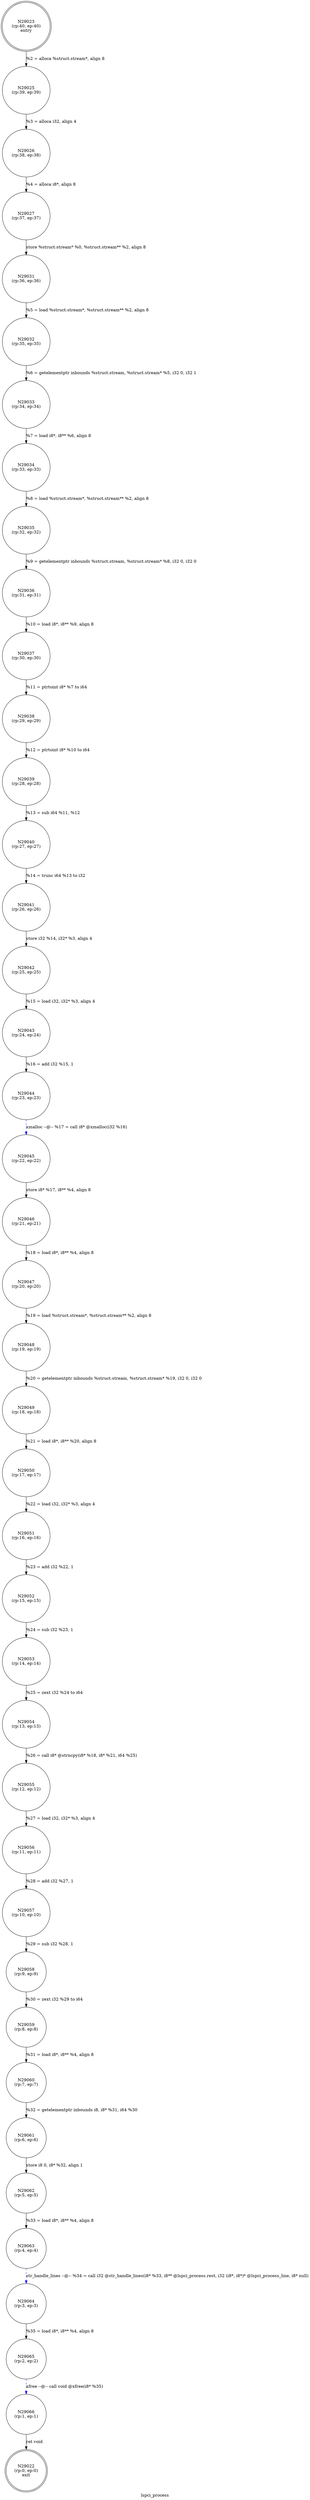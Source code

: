 digraph lspci_process {
label="lspci_process"
29022 [label="N29022\n(rp:0, ep:0)\nexit", shape="doublecircle"]
29023 [label="N29023\n(rp:40, ep:40)\nentry", shape="doublecircle"]
29023 -> 29025 [label="%2 = alloca %struct.stream*, align 8"]
29025 [label="N29025\n(rp:39, ep:39)", shape="circle"]
29025 -> 29026 [label="%3 = alloca i32, align 4"]
29026 [label="N29026\n(rp:38, ep:38)", shape="circle"]
29026 -> 29027 [label="%4 = alloca i8*, align 8"]
29027 [label="N29027\n(rp:37, ep:37)", shape="circle"]
29027 -> 29031 [label="store %struct.stream* %0, %struct.stream** %2, align 8"]
29031 [label="N29031\n(rp:36, ep:36)", shape="circle"]
29031 -> 29032 [label="%5 = load %struct.stream*, %struct.stream** %2, align 8"]
29032 [label="N29032\n(rp:35, ep:35)", shape="circle"]
29032 -> 29033 [label="%6 = getelementptr inbounds %struct.stream, %struct.stream* %5, i32 0, i32 1"]
29033 [label="N29033\n(rp:34, ep:34)", shape="circle"]
29033 -> 29034 [label="%7 = load i8*, i8** %6, align 8"]
29034 [label="N29034\n(rp:33, ep:33)", shape="circle"]
29034 -> 29035 [label="%8 = load %struct.stream*, %struct.stream** %2, align 8"]
29035 [label="N29035\n(rp:32, ep:32)", shape="circle"]
29035 -> 29036 [label="%9 = getelementptr inbounds %struct.stream, %struct.stream* %8, i32 0, i32 0"]
29036 [label="N29036\n(rp:31, ep:31)", shape="circle"]
29036 -> 29037 [label="%10 = load i8*, i8** %9, align 8"]
29037 [label="N29037\n(rp:30, ep:30)", shape="circle"]
29037 -> 29038 [label="%11 = ptrtoint i8* %7 to i64"]
29038 [label="N29038\n(rp:29, ep:29)", shape="circle"]
29038 -> 29039 [label="%12 = ptrtoint i8* %10 to i64"]
29039 [label="N29039\n(rp:28, ep:28)", shape="circle"]
29039 -> 29040 [label="%13 = sub i64 %11, %12"]
29040 [label="N29040\n(rp:27, ep:27)", shape="circle"]
29040 -> 29041 [label="%14 = trunc i64 %13 to i32"]
29041 [label="N29041\n(rp:26, ep:26)", shape="circle"]
29041 -> 29042 [label="store i32 %14, i32* %3, align 4"]
29042 [label="N29042\n(rp:25, ep:25)", shape="circle"]
29042 -> 29043 [label="%15 = load i32, i32* %3, align 4"]
29043 [label="N29043\n(rp:24, ep:24)", shape="circle"]
29043 -> 29044 [label="%16 = add i32 %15, 1"]
29044 [label="N29044\n(rp:23, ep:23)", shape="circle"]
29044 -> 29045 [label="xmalloc --@-- %17 = call i8* @xmalloc(i32 %16)", style="dashed", color="blue"]
29045 [label="N29045\n(rp:22, ep:22)", shape="circle"]
29045 -> 29046 [label="store i8* %17, i8** %4, align 8"]
29046 [label="N29046\n(rp:21, ep:21)", shape="circle"]
29046 -> 29047 [label="%18 = load i8*, i8** %4, align 8"]
29047 [label="N29047\n(rp:20, ep:20)", shape="circle"]
29047 -> 29048 [label="%19 = load %struct.stream*, %struct.stream** %2, align 8"]
29048 [label="N29048\n(rp:19, ep:19)", shape="circle"]
29048 -> 29049 [label="%20 = getelementptr inbounds %struct.stream, %struct.stream* %19, i32 0, i32 0"]
29049 [label="N29049\n(rp:18, ep:18)", shape="circle"]
29049 -> 29050 [label="%21 = load i8*, i8** %20, align 8"]
29050 [label="N29050\n(rp:17, ep:17)", shape="circle"]
29050 -> 29051 [label="%22 = load i32, i32* %3, align 4"]
29051 [label="N29051\n(rp:16, ep:16)", shape="circle"]
29051 -> 29052 [label="%23 = add i32 %22, 1"]
29052 [label="N29052\n(rp:15, ep:15)", shape="circle"]
29052 -> 29053 [label="%24 = sub i32 %23, 1"]
29053 [label="N29053\n(rp:14, ep:14)", shape="circle"]
29053 -> 29054 [label="%25 = zext i32 %24 to i64"]
29054 [label="N29054\n(rp:13, ep:13)", shape="circle"]
29054 -> 29055 [label="%26 = call i8* @strncpy(i8* %18, i8* %21, i64 %25)"]
29055 [label="N29055\n(rp:12, ep:12)", shape="circle"]
29055 -> 29056 [label="%27 = load i32, i32* %3, align 4"]
29056 [label="N29056\n(rp:11, ep:11)", shape="circle"]
29056 -> 29057 [label="%28 = add i32 %27, 1"]
29057 [label="N29057\n(rp:10, ep:10)", shape="circle"]
29057 -> 29058 [label="%29 = sub i32 %28, 1"]
29058 [label="N29058\n(rp:9, ep:9)", shape="circle"]
29058 -> 29059 [label="%30 = zext i32 %29 to i64"]
29059 [label="N29059\n(rp:8, ep:8)", shape="circle"]
29059 -> 29060 [label="%31 = load i8*, i8** %4, align 8"]
29060 [label="N29060\n(rp:7, ep:7)", shape="circle"]
29060 -> 29061 [label="%32 = getelementptr inbounds i8, i8* %31, i64 %30"]
29061 [label="N29061\n(rp:6, ep:6)", shape="circle"]
29061 -> 29062 [label="store i8 0, i8* %32, align 1"]
29062 [label="N29062\n(rp:5, ep:5)", shape="circle"]
29062 -> 29063 [label="%33 = load i8*, i8** %4, align 8"]
29063 [label="N29063\n(rp:4, ep:4)", shape="circle"]
29063 -> 29064 [label="str_handle_lines --@-- %34 = call i32 @str_handle_lines(i8* %33, i8** @lspci_process.rest, i32 (i8*, i8*)* @lspci_process_line, i8* null)", style="dashed", color="blue"]
29064 [label="N29064\n(rp:3, ep:3)", shape="circle"]
29064 -> 29065 [label="%35 = load i8*, i8** %4, align 8"]
29065 [label="N29065\n(rp:2, ep:2)", shape="circle"]
29065 -> 29066 [label="xfree --@-- call void @xfree(i8* %35)", style="dashed", color="blue"]
29066 [label="N29066\n(rp:1, ep:1)", shape="circle"]
29066 -> 29022 [label="ret void"]
}
